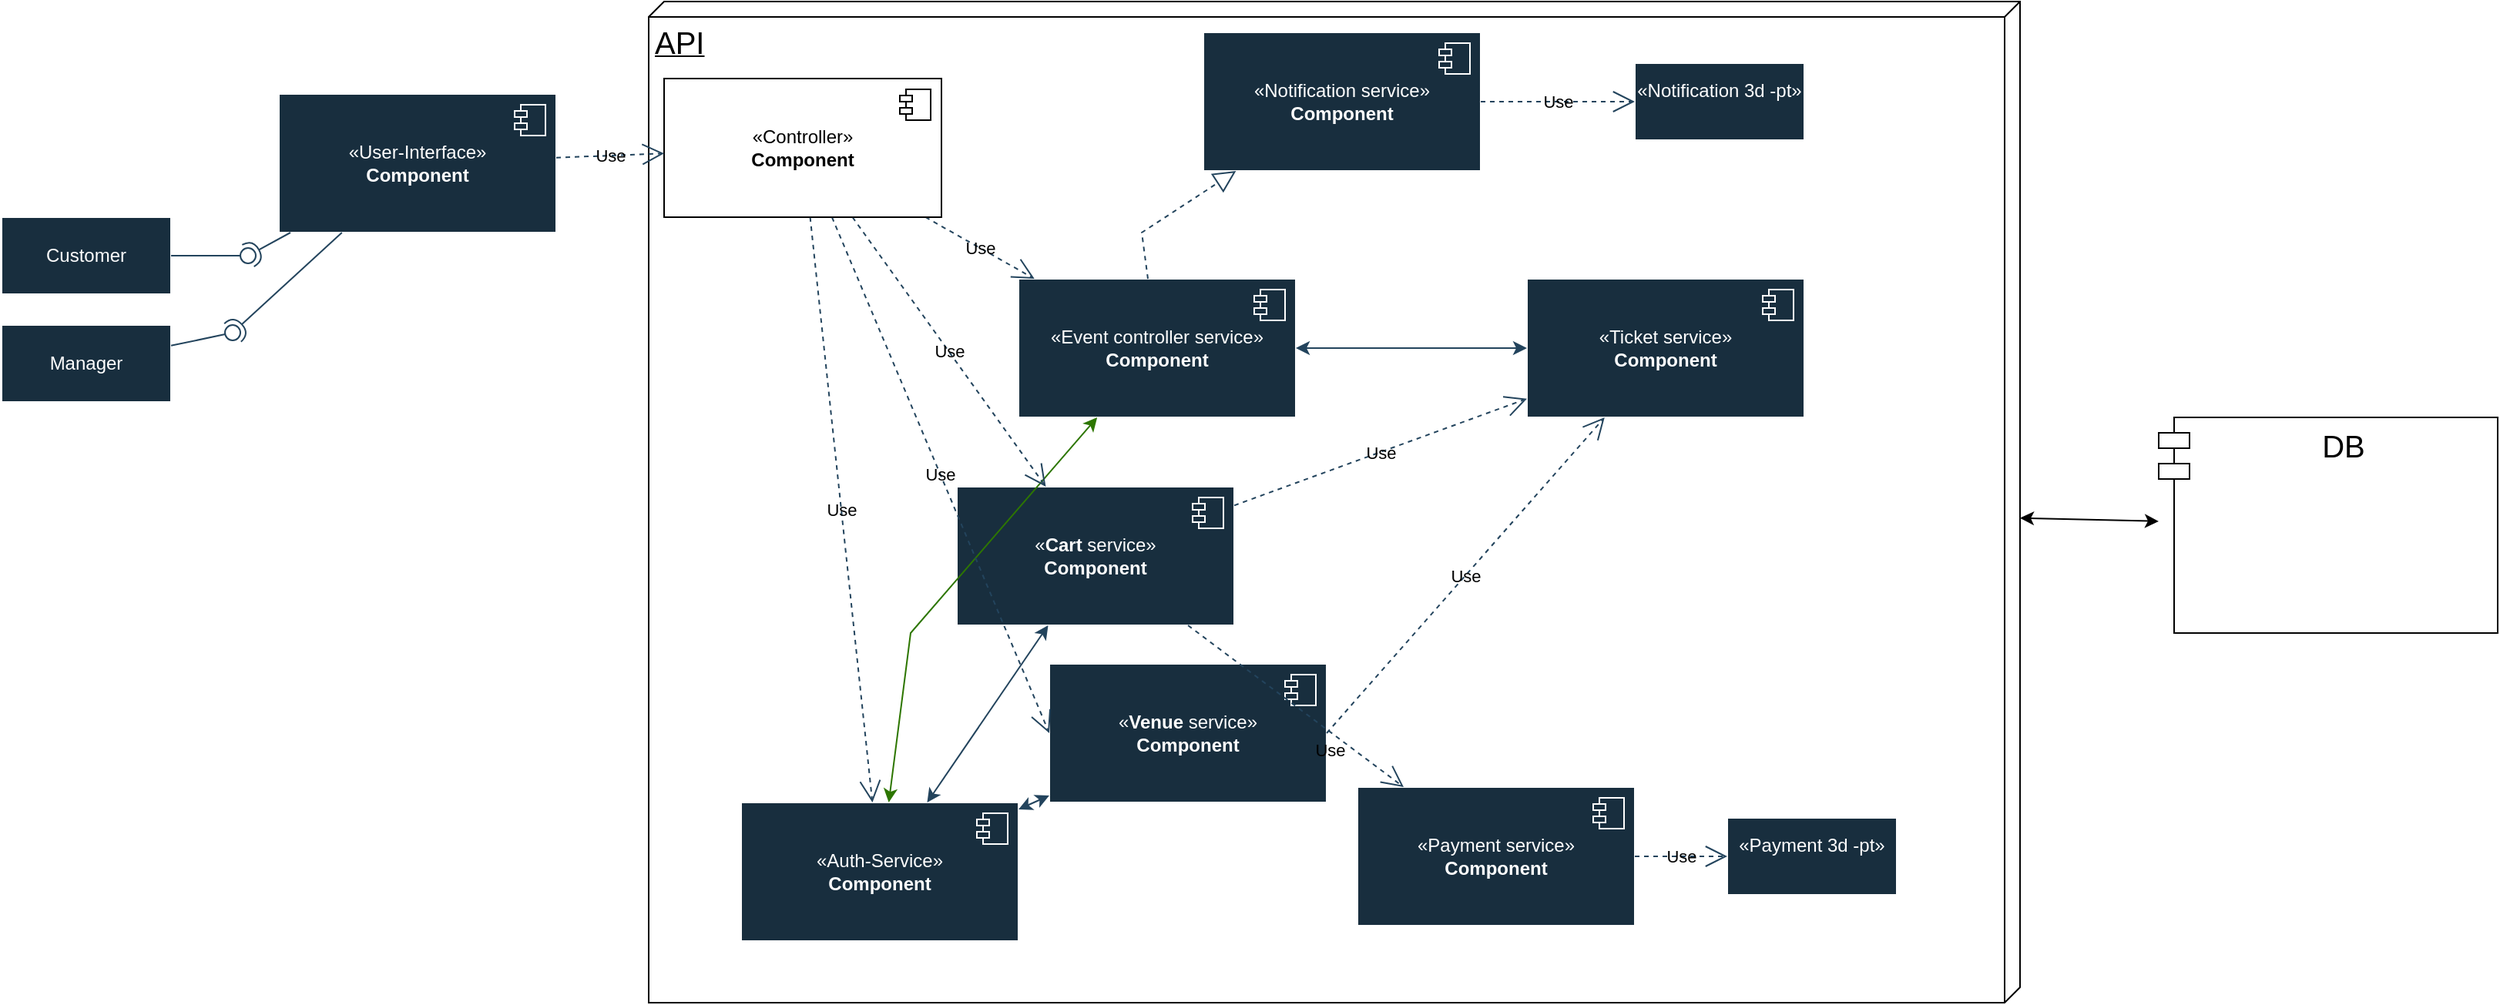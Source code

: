 <mxfile version="26.2.9">
  <diagram name="Page-1" id="5f0bae14-7c28-e335-631c-24af17079c00">
    <mxGraphModel dx="2068" dy="1103" grid="1" gridSize="10" guides="1" tooltips="1" connect="1" arrows="1" fold="1" page="1" pageScale="1" pageWidth="1100" pageHeight="850" background="none" math="0" shadow="0">
      <root>
        <mxCell id="0" />
        <mxCell id="1" parent="0" />
        <mxCell id="3NIZmdngCHY2-CZBTarv-7" value="&lt;font style=&quot;font-size: 20px;&quot;&gt;API&lt;/font&gt;" style="verticalAlign=top;align=left;spacingTop=8;spacingLeft=2;spacingRight=12;shape=cube;size=10;direction=south;fontStyle=4;html=1;whiteSpace=wrap;" parent="1" vertex="1">
          <mxGeometry x="470" y="20" width="890" height="650" as="geometry" />
        </mxCell>
        <mxCell id="FY6FVotYPZoSdEqQePK5-1" value="«User-Interface»&lt;br&gt;&lt;b&gt;Component&lt;/b&gt;" style="html=1;dropTarget=0;whiteSpace=wrap;labelBackgroundColor=none;fillColor=#182E3E;strokeColor=#FFFFFF;fontColor=#FFFFFF;" parent="1" vertex="1">
          <mxGeometry x="230" y="80" width="180" height="90" as="geometry" />
        </mxCell>
        <mxCell id="FY6FVotYPZoSdEqQePK5-2" value="" style="shape=module;jettyWidth=8;jettyHeight=4;labelBackgroundColor=none;fillColor=#182E3E;strokeColor=#FFFFFF;fontColor=#FFFFFF;" parent="FY6FVotYPZoSdEqQePK5-1" vertex="1">
          <mxGeometry x="1" width="20" height="20" relative="1" as="geometry">
            <mxPoint x="-27" y="7" as="offset" />
          </mxGeometry>
        </mxCell>
        <mxCell id="FY6FVotYPZoSdEqQePK5-5" value="«Event controller service»&lt;br&gt;&lt;b&gt;Component&lt;/b&gt;" style="html=1;dropTarget=0;whiteSpace=wrap;labelBackgroundColor=none;fillColor=#182E3E;strokeColor=#FFFFFF;fontColor=#FFFFFF;" parent="1" vertex="1">
          <mxGeometry x="710" y="200" width="180" height="90" as="geometry" />
        </mxCell>
        <mxCell id="FY6FVotYPZoSdEqQePK5-6" value="" style="shape=module;jettyWidth=8;jettyHeight=4;labelBackgroundColor=none;fillColor=#182E3E;strokeColor=#FFFFFF;fontColor=#FFFFFF;" parent="FY6FVotYPZoSdEqQePK5-5" vertex="1">
          <mxGeometry x="1" width="20" height="20" relative="1" as="geometry">
            <mxPoint x="-27" y="7" as="offset" />
          </mxGeometry>
        </mxCell>
        <mxCell id="FY6FVotYPZoSdEqQePK5-8" value="Customer" style="html=1;whiteSpace=wrap;labelBackgroundColor=none;fillColor=#182E3E;strokeColor=#FFFFFF;fontColor=#FFFFFF;" parent="1" vertex="1">
          <mxGeometry x="50" y="160" width="110" height="50" as="geometry" />
        </mxCell>
        <mxCell id="FY6FVotYPZoSdEqQePK5-20" value="«Notification&amp;nbsp;3d -pt»&lt;div&gt;&lt;br&gt;&lt;/div&gt;" style="html=1;whiteSpace=wrap;labelBackgroundColor=none;fillColor=#182E3E;strokeColor=#FFFFFF;fontColor=#FFFFFF;" parent="1" vertex="1">
          <mxGeometry x="1110" y="60" width="110" height="50" as="geometry" />
        </mxCell>
        <mxCell id="FY6FVotYPZoSdEqQePK5-21" value="«&lt;strong data-sourcepos=&quot;5:1-5:9&quot;&gt;Venue&lt;/strong&gt;&amp;nbsp;service»&lt;br&gt;&lt;b&gt;Component&lt;/b&gt;" style="html=1;dropTarget=0;whiteSpace=wrap;labelBackgroundColor=none;fillColor=#182E3E;strokeColor=#FFFFFF;fontColor=#FFFFFF;" parent="1" vertex="1">
          <mxGeometry x="730" y="450" width="180" height="90" as="geometry" />
        </mxCell>
        <mxCell id="FY6FVotYPZoSdEqQePK5-22" value="" style="shape=module;jettyWidth=8;jettyHeight=4;labelBackgroundColor=none;fillColor=#182E3E;strokeColor=#FFFFFF;fontColor=#FFFFFF;" parent="FY6FVotYPZoSdEqQePK5-21" vertex="1">
          <mxGeometry x="1" width="20" height="20" relative="1" as="geometry">
            <mxPoint x="-27" y="7" as="offset" />
          </mxGeometry>
        </mxCell>
        <mxCell id="FY6FVotYPZoSdEqQePK5-31" value="«&lt;b&gt;Cart&amp;nbsp;&lt;/b&gt;service»&lt;br&gt;&lt;b&gt;Component&lt;/b&gt;" style="html=1;dropTarget=0;whiteSpace=wrap;labelBackgroundColor=none;fillColor=#182E3E;strokeColor=#FFFFFF;fontColor=#FFFFFF;" parent="1" vertex="1">
          <mxGeometry x="670" y="335" width="180" height="90" as="geometry" />
        </mxCell>
        <mxCell id="FY6FVotYPZoSdEqQePK5-32" value="" style="shape=module;jettyWidth=8;jettyHeight=4;labelBackgroundColor=none;fillColor=#182E3E;strokeColor=#FFFFFF;fontColor=#FFFFFF;" parent="FY6FVotYPZoSdEqQePK5-31" vertex="1">
          <mxGeometry x="1" width="20" height="20" relative="1" as="geometry">
            <mxPoint x="-27" y="7" as="offset" />
          </mxGeometry>
        </mxCell>
        <mxCell id="FY6FVotYPZoSdEqQePK5-17" value="«Payment 3d -pt»&lt;div&gt;&lt;br/&gt;&lt;/div&gt;" style="html=1;whiteSpace=wrap;labelBackgroundColor=none;fillColor=#182E3E;strokeColor=#FFFFFF;fontColor=#FFFFFF;" parent="1" vertex="1">
          <mxGeometry x="1170" y="550" width="110" height="50" as="geometry" />
        </mxCell>
        <mxCell id="FY6FVotYPZoSdEqQePK5-10" value="«Payment service»&lt;br&gt;&lt;b&gt;Component&lt;/b&gt;" style="html=1;dropTarget=0;whiteSpace=wrap;labelBackgroundColor=none;fillColor=#182E3E;strokeColor=#FFFFFF;fontColor=#FFFFFF;" parent="1" vertex="1">
          <mxGeometry x="930" y="530" width="180" height="90" as="geometry" />
        </mxCell>
        <mxCell id="FY6FVotYPZoSdEqQePK5-11" value="" style="shape=module;jettyWidth=8;jettyHeight=4;labelBackgroundColor=none;fillColor=#182E3E;strokeColor=#FFFFFF;fontColor=#FFFFFF;" parent="FY6FVotYPZoSdEqQePK5-10" vertex="1">
          <mxGeometry x="1" width="20" height="20" relative="1" as="geometry">
            <mxPoint x="-27" y="7" as="offset" />
          </mxGeometry>
        </mxCell>
        <mxCell id="FY6FVotYPZoSdEqQePK5-36" value="" style="rounded=0;orthogonalLoop=1;jettySize=auto;html=1;endArrow=halfCircle;endFill=0;endSize=6;strokeWidth=1;sketch=0;labelBackgroundColor=none;strokeColor=#23445D;fontColor=default;" parent="1" source="FY6FVotYPZoSdEqQePK5-1" target="FY6FVotYPZoSdEqQePK5-38" edge="1">
          <mxGeometry relative="1" as="geometry">
            <mxPoint x="230" y="195" as="sourcePoint" />
          </mxGeometry>
        </mxCell>
        <mxCell id="FY6FVotYPZoSdEqQePK5-37" value="" style="rounded=0;orthogonalLoop=1;jettySize=auto;html=1;endArrow=oval;endFill=0;sketch=0;sourcePerimeterSpacing=0;targetPerimeterSpacing=0;endSize=10;labelBackgroundColor=none;strokeColor=#23445D;fontColor=default;" parent="1" source="FY6FVotYPZoSdEqQePK5-8" target="FY6FVotYPZoSdEqQePK5-38" edge="1">
          <mxGeometry relative="1" as="geometry">
            <mxPoint x="190" y="195" as="sourcePoint" />
          </mxGeometry>
        </mxCell>
        <mxCell id="FY6FVotYPZoSdEqQePK5-38" value="" style="ellipse;whiteSpace=wrap;html=1;align=center;aspect=fixed;fillColor=none;strokeColor=none;resizable=0;perimeter=centerPerimeter;rotatable=0;allowArrows=0;points=[];outlineConnect=1;labelBackgroundColor=none;fontColor=#FFFFFF;" parent="1" vertex="1">
          <mxGeometry x="205" y="180" width="10" height="10" as="geometry" />
        </mxCell>
        <mxCell id="FY6FVotYPZoSdEqQePK5-39" value="Manager" style="html=1;whiteSpace=wrap;labelBackgroundColor=none;fillColor=#182E3E;strokeColor=#FFFFFF;fontColor=#FFFFFF;" parent="1" vertex="1">
          <mxGeometry x="50" y="230" width="110" height="50" as="geometry" />
        </mxCell>
        <mxCell id="FY6FVotYPZoSdEqQePK5-43" value="" style="rounded=0;orthogonalLoop=1;jettySize=auto;html=1;endArrow=halfCircle;endFill=0;endSize=6;strokeWidth=1;sketch=0;labelBackgroundColor=none;strokeColor=#23445D;fontColor=default;" parent="1" source="FY6FVotYPZoSdEqQePK5-1" target="FY6FVotYPZoSdEqQePK5-45" edge="1">
          <mxGeometry relative="1" as="geometry">
            <mxPoint x="240" y="255" as="sourcePoint" />
          </mxGeometry>
        </mxCell>
        <mxCell id="FY6FVotYPZoSdEqQePK5-44" value="" style="rounded=0;orthogonalLoop=1;jettySize=auto;html=1;endArrow=oval;endFill=0;sketch=0;sourcePerimeterSpacing=0;targetPerimeterSpacing=0;endSize=10;labelBackgroundColor=none;strokeColor=#23445D;fontColor=default;" parent="1" source="FY6FVotYPZoSdEqQePK5-39" target="FY6FVotYPZoSdEqQePK5-45" edge="1">
          <mxGeometry relative="1" as="geometry">
            <mxPoint x="200" y="255" as="sourcePoint" />
          </mxGeometry>
        </mxCell>
        <mxCell id="FY6FVotYPZoSdEqQePK5-45" value="" style="ellipse;whiteSpace=wrap;html=1;align=center;aspect=fixed;fillColor=none;strokeColor=none;resizable=0;perimeter=centerPerimeter;rotatable=0;allowArrows=0;points=[];outlineConnect=1;labelBackgroundColor=none;fontColor=#FFFFFF;" parent="1" vertex="1">
          <mxGeometry x="195" y="230" width="10" height="10" as="geometry" />
        </mxCell>
        <mxCell id="FY6FVotYPZoSdEqQePK5-3" value="«Auth-Service»&lt;br&gt;&lt;b&gt;Component&lt;/b&gt;" style="html=1;dropTarget=0;whiteSpace=wrap;labelBackgroundColor=none;fillColor=#182E3E;strokeColor=#FFFFFF;fontColor=#FFFFFF;" parent="1" vertex="1">
          <mxGeometry x="530" y="540" width="180" height="90" as="geometry" />
        </mxCell>
        <mxCell id="FY6FVotYPZoSdEqQePK5-4" value="" style="shape=module;jettyWidth=8;jettyHeight=4;labelBackgroundColor=none;fillColor=#182E3E;strokeColor=#FFFFFF;fontColor=#FFFFFF;" parent="FY6FVotYPZoSdEqQePK5-3" vertex="1">
          <mxGeometry x="1" width="20" height="20" relative="1" as="geometry">
            <mxPoint x="-27" y="7" as="offset" />
          </mxGeometry>
        </mxCell>
        <mxCell id="FY6FVotYPZoSdEqQePK5-49" value="" style="endArrow=classic;startArrow=classic;html=1;rounded=0;labelBackgroundColor=none;strokeColor=#2D7600;fontColor=default;fillColor=#60a917;" parent="1" source="FY6FVotYPZoSdEqQePK5-3" target="FY6FVotYPZoSdEqQePK5-5" edge="1">
          <mxGeometry width="50" height="50" relative="1" as="geometry">
            <mxPoint x="630" y="460" as="sourcePoint" />
            <mxPoint x="630" y="320" as="targetPoint" />
            <Array as="points">
              <mxPoint x="640" y="430" />
            </Array>
          </mxGeometry>
        </mxCell>
        <mxCell id="FY6FVotYPZoSdEqQePK5-50" value="Use" style="endArrow=open;endSize=12;dashed=1;html=1;rounded=0;labelBackgroundColor=none;strokeColor=#23445D;fontColor=default;" parent="1" source="Q7coRqKf3jpszMW43Mnw-1" target="FY6FVotYPZoSdEqQePK5-3" edge="1">
          <mxGeometry width="160" relative="1" as="geometry">
            <mxPoint x="290" y="390" as="sourcePoint" />
            <mxPoint x="450" y="390" as="targetPoint" />
          </mxGeometry>
        </mxCell>
        <mxCell id="FY6FVotYPZoSdEqQePK5-51" value="Use" style="endArrow=open;endSize=12;dashed=1;html=1;rounded=0;labelBackgroundColor=none;strokeColor=#23445D;fontColor=default;" parent="1" source="Q7coRqKf3jpszMW43Mnw-1" target="FY6FVotYPZoSdEqQePK5-5" edge="1">
          <mxGeometry width="160" relative="1" as="geometry">
            <mxPoint x="450" y="160" as="sourcePoint" />
            <mxPoint x="555" y="120" as="targetPoint" />
          </mxGeometry>
        </mxCell>
        <mxCell id="FY6FVotYPZoSdEqQePK5-52" value="«Ticket service»&lt;br&gt;&lt;b&gt;Component&lt;/b&gt;" style="html=1;dropTarget=0;whiteSpace=wrap;labelBackgroundColor=none;fillColor=#182E3E;strokeColor=#FFFFFF;fontColor=#FFFFFF;" parent="1" vertex="1">
          <mxGeometry x="1040" y="200" width="180" height="90" as="geometry" />
        </mxCell>
        <mxCell id="FY6FVotYPZoSdEqQePK5-53" value="" style="shape=module;jettyWidth=8;jettyHeight=4;labelBackgroundColor=none;fillColor=#182E3E;strokeColor=#FFFFFF;fontColor=#FFFFFF;" parent="FY6FVotYPZoSdEqQePK5-52" vertex="1">
          <mxGeometry x="1" width="20" height="20" relative="1" as="geometry">
            <mxPoint x="-27" y="7" as="offset" />
          </mxGeometry>
        </mxCell>
        <mxCell id="FY6FVotYPZoSdEqQePK5-54" value="" style="endArrow=classic;startArrow=classic;html=1;rounded=0;labelBackgroundColor=none;strokeColor=#23445D;fontColor=default;" parent="1" source="FY6FVotYPZoSdEqQePK5-5" target="FY6FVotYPZoSdEqQePK5-52" edge="1">
          <mxGeometry width="50" height="50" relative="1" as="geometry">
            <mxPoint x="870" y="350" as="sourcePoint" />
            <mxPoint x="870" y="430" as="targetPoint" />
          </mxGeometry>
        </mxCell>
        <mxCell id="FY6FVotYPZoSdEqQePK5-55" value="Use" style="endArrow=open;endSize=12;dashed=1;html=1;rounded=0;labelBackgroundColor=none;strokeColor=#23445D;fontColor=default;" parent="1" source="Q7coRqKf3jpszMW43Mnw-1" target="FY6FVotYPZoSdEqQePK5-31" edge="1">
          <mxGeometry width="160" relative="1" as="geometry">
            <mxPoint x="420" y="390" as="sourcePoint" />
            <mxPoint x="525" y="412" as="targetPoint" />
          </mxGeometry>
        </mxCell>
        <mxCell id="FY6FVotYPZoSdEqQePK5-57" value="Use" style="endArrow=open;endSize=12;dashed=1;html=1;rounded=0;labelBackgroundColor=none;strokeColor=#23445D;fontColor=default;" parent="1" source="FY6FVotYPZoSdEqQePK5-31" target="FY6FVotYPZoSdEqQePK5-52" edge="1">
          <mxGeometry width="160" relative="1" as="geometry">
            <mxPoint x="1030" y="450" as="sourcePoint" />
            <mxPoint x="1212" y="600" as="targetPoint" />
          </mxGeometry>
        </mxCell>
        <mxCell id="FY6FVotYPZoSdEqQePK5-58" value="«Notification service»&lt;br&gt;&lt;b&gt;Component&lt;/b&gt;" style="html=1;dropTarget=0;whiteSpace=wrap;labelBackgroundColor=none;fillColor=#182E3E;strokeColor=#FFFFFF;fontColor=#FFFFFF;" parent="1" vertex="1">
          <mxGeometry x="830" y="40" width="180" height="90" as="geometry" />
        </mxCell>
        <mxCell id="FY6FVotYPZoSdEqQePK5-59" value="" style="shape=module;jettyWidth=8;jettyHeight=4;labelBackgroundColor=none;fillColor=#182E3E;strokeColor=#FFFFFF;fontColor=#FFFFFF;" parent="FY6FVotYPZoSdEqQePK5-58" vertex="1">
          <mxGeometry x="1" width="20" height="20" relative="1" as="geometry">
            <mxPoint x="-27" y="7" as="offset" />
          </mxGeometry>
        </mxCell>
        <mxCell id="FY6FVotYPZoSdEqQePK5-61" value="" style="endArrow=block;dashed=1;endFill=0;endSize=12;html=1;rounded=0;labelBackgroundColor=none;strokeColor=#23445D;fontColor=default;" parent="1" source="FY6FVotYPZoSdEqQePK5-5" target="FY6FVotYPZoSdEqQePK5-58" edge="1">
          <mxGeometry width="160" relative="1" as="geometry">
            <mxPoint x="900" y="450" as="sourcePoint" />
            <mxPoint x="910" y="180" as="targetPoint" />
            <Array as="points">
              <mxPoint x="790" y="170" />
            </Array>
          </mxGeometry>
        </mxCell>
        <mxCell id="FY6FVotYPZoSdEqQePK5-62" value="Use" style="endArrow=open;endSize=12;dashed=1;html=1;rounded=0;labelBackgroundColor=none;strokeColor=#23445D;fontColor=default;" parent="1" source="FY6FVotYPZoSdEqQePK5-58" target="FY6FVotYPZoSdEqQePK5-20" edge="1">
          <mxGeometry width="160" relative="1" as="geometry">
            <mxPoint x="1120" y="200" as="sourcePoint" />
            <mxPoint x="1255" y="110" as="targetPoint" />
          </mxGeometry>
        </mxCell>
        <mxCell id="FY6FVotYPZoSdEqQePK5-63" value="Use" style="endArrow=open;endSize=12;dashed=1;html=1;rounded=0;exitX=1;exitY=0.5;exitDx=0;exitDy=0;labelBackgroundColor=none;strokeColor=#23445D;fontColor=default;" parent="1" source="FY6FVotYPZoSdEqQePK5-21" target="FY6FVotYPZoSdEqQePK5-52" edge="1">
          <mxGeometry width="160" relative="1" as="geometry">
            <mxPoint x="749.999" y="510.0" as="sourcePoint" />
            <mxPoint x="945.16" y="400" as="targetPoint" />
          </mxGeometry>
        </mxCell>
        <mxCell id="FY6FVotYPZoSdEqQePK5-64" value="Use" style="endArrow=open;endSize=12;dashed=1;html=1;rounded=0;entryX=0;entryY=0.5;entryDx=0;entryDy=0;labelBackgroundColor=none;strokeColor=#23445D;fontColor=default;" parent="1" source="Q7coRqKf3jpszMW43Mnw-1" target="FY6FVotYPZoSdEqQePK5-21" edge="1">
          <mxGeometry width="160" relative="1" as="geometry">
            <mxPoint x="290" y="530" as="sourcePoint" />
            <mxPoint x="443" y="275" as="targetPoint" />
          </mxGeometry>
        </mxCell>
        <mxCell id="FY6FVotYPZoSdEqQePK5-65" value="Use" style="endArrow=open;endSize=12;dashed=1;html=1;rounded=0;labelBackgroundColor=none;strokeColor=#23445D;fontColor=default;" parent="1" source="FY6FVotYPZoSdEqQePK5-31" target="FY6FVotYPZoSdEqQePK5-10" edge="1">
          <mxGeometry x="0.397" y="-10" width="160" relative="1" as="geometry">
            <mxPoint x="1095" y="590" as="sourcePoint" />
            <mxPoint x="1190" y="543" as="targetPoint" />
            <Array as="points">
              <mxPoint x="880" y="470" />
            </Array>
            <mxPoint as="offset" />
          </mxGeometry>
        </mxCell>
        <mxCell id="FY6FVotYPZoSdEqQePK5-66" value="Use" style="endArrow=open;endSize=12;dashed=1;html=1;rounded=0;exitX=1;exitY=0.5;exitDx=0;exitDy=0;labelBackgroundColor=none;strokeColor=#23445D;fontColor=default;" parent="1" source="FY6FVotYPZoSdEqQePK5-10" target="FY6FVotYPZoSdEqQePK5-17" edge="1">
          <mxGeometry width="160" relative="1" as="geometry">
            <mxPoint x="1020" y="95" as="sourcePoint" />
            <mxPoint x="1090" y="95" as="targetPoint" />
          </mxGeometry>
        </mxCell>
        <mxCell id="FY6FVotYPZoSdEqQePK5-68" value="" style="endArrow=classic;startArrow=classic;html=1;rounded=0;labelBackgroundColor=none;strokeColor=#23445D;fontColor=default;" parent="1" source="FY6FVotYPZoSdEqQePK5-3" target="FY6FVotYPZoSdEqQePK5-31" edge="1">
          <mxGeometry width="50" height="50" relative="1" as="geometry">
            <mxPoint x="402" y="610" as="sourcePoint" />
            <mxPoint x="580" y="410" as="targetPoint" />
          </mxGeometry>
        </mxCell>
        <mxCell id="FY6FVotYPZoSdEqQePK5-69" value="" style="endArrow=classic;startArrow=classic;html=1;rounded=0;labelBackgroundColor=none;strokeColor=#23445D;fontColor=default;" parent="1" source="FY6FVotYPZoSdEqQePK5-3" target="FY6FVotYPZoSdEqQePK5-21" edge="1">
          <mxGeometry width="50" height="50" relative="1" as="geometry">
            <mxPoint x="390" y="585" as="sourcePoint" />
            <mxPoint x="624" y="425" as="targetPoint" />
          </mxGeometry>
        </mxCell>
        <mxCell id="3NIZmdngCHY2-CZBTarv-8" value="&lt;font style=&quot;font-size: 20px;&quot;&gt;DB&lt;/font&gt;" style="shape=module;align=left;spacingLeft=20;align=center;verticalAlign=top;whiteSpace=wrap;html=1;" parent="1" vertex="1">
          <mxGeometry x="1450" y="290" width="220" height="140" as="geometry" />
        </mxCell>
        <mxCell id="3NIZmdngCHY2-CZBTarv-10" value="" style="endArrow=classic;startArrow=classic;html=1;rounded=0;" parent="1" source="3NIZmdngCHY2-CZBTarv-7" target="3NIZmdngCHY2-CZBTarv-8" edge="1">
          <mxGeometry width="50" height="50" relative="1" as="geometry">
            <mxPoint x="1530" y="560" as="sourcePoint" />
            <mxPoint x="1580" y="510" as="targetPoint" />
          </mxGeometry>
        </mxCell>
        <mxCell id="Q7coRqKf3jpszMW43Mnw-1" value="«Controller»&lt;br&gt;&lt;b&gt;Component&lt;/b&gt;" style="html=1;dropTarget=0;whiteSpace=wrap;" vertex="1" parent="1">
          <mxGeometry x="480" y="70" width="180" height="90" as="geometry" />
        </mxCell>
        <mxCell id="Q7coRqKf3jpszMW43Mnw-2" value="" style="shape=module;jettyWidth=8;jettyHeight=4;" vertex="1" parent="Q7coRqKf3jpszMW43Mnw-1">
          <mxGeometry x="1" width="20" height="20" relative="1" as="geometry">
            <mxPoint x="-27" y="7" as="offset" />
          </mxGeometry>
        </mxCell>
        <mxCell id="Q7coRqKf3jpszMW43Mnw-3" value="Use" style="endArrow=open;endSize=12;dashed=1;html=1;rounded=0;labelBackgroundColor=none;strokeColor=#23445D;fontColor=default;" edge="1" parent="1" source="FY6FVotYPZoSdEqQePK5-1" target="Q7coRqKf3jpszMW43Mnw-1">
          <mxGeometry width="160" relative="1" as="geometry">
            <mxPoint x="585" y="170" as="sourcePoint" />
            <mxPoint x="625" y="550" as="targetPoint" />
          </mxGeometry>
        </mxCell>
      </root>
    </mxGraphModel>
  </diagram>
</mxfile>
